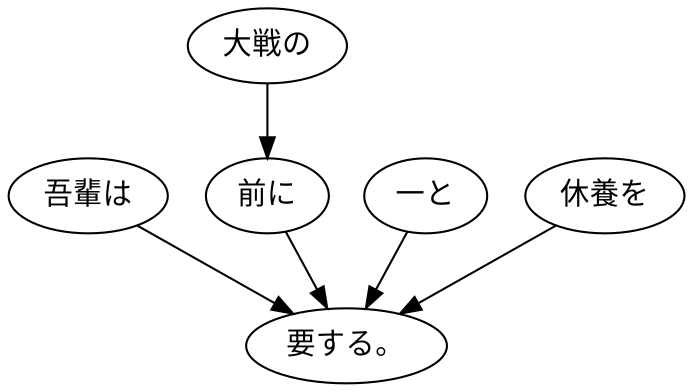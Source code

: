 digraph graph3288 {
	node0 [label="吾輩は"];
	node1 [label="大戦の"];
	node2 [label="前に"];
	node3 [label="一と"];
	node4 [label="休養を"];
	node5 [label="要する。"];
	node0 -> node5;
	node1 -> node2;
	node2 -> node5;
	node3 -> node5;
	node4 -> node5;
}
